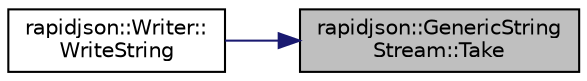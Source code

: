 digraph "rapidjson::GenericStringStream::Take"
{
 // INTERACTIVE_SVG=YES
 // LATEX_PDF_SIZE
  edge [fontname="Helvetica",fontsize="10",labelfontname="Helvetica",labelfontsize="10"];
  node [fontname="Helvetica",fontsize="10",shape=record];
  rankdir="RL";
  Node15 [label="rapidjson::GenericString\lStream::Take",height=0.2,width=0.4,color="black", fillcolor="grey75", style="filled", fontcolor="black",tooltip=" "];
  Node15 -> Node16 [dir="back",color="midnightblue",fontsize="10",style="solid",fontname="Helvetica"];
  Node16 [label="rapidjson::Writer::\lWriteString",height=0.2,width=0.4,color="black", fillcolor="white", style="filled",URL="$classrapidjson_1_1_writer.html#a95860b89f9a9eea9d4336f0023c497ce",tooltip=" "];
}
